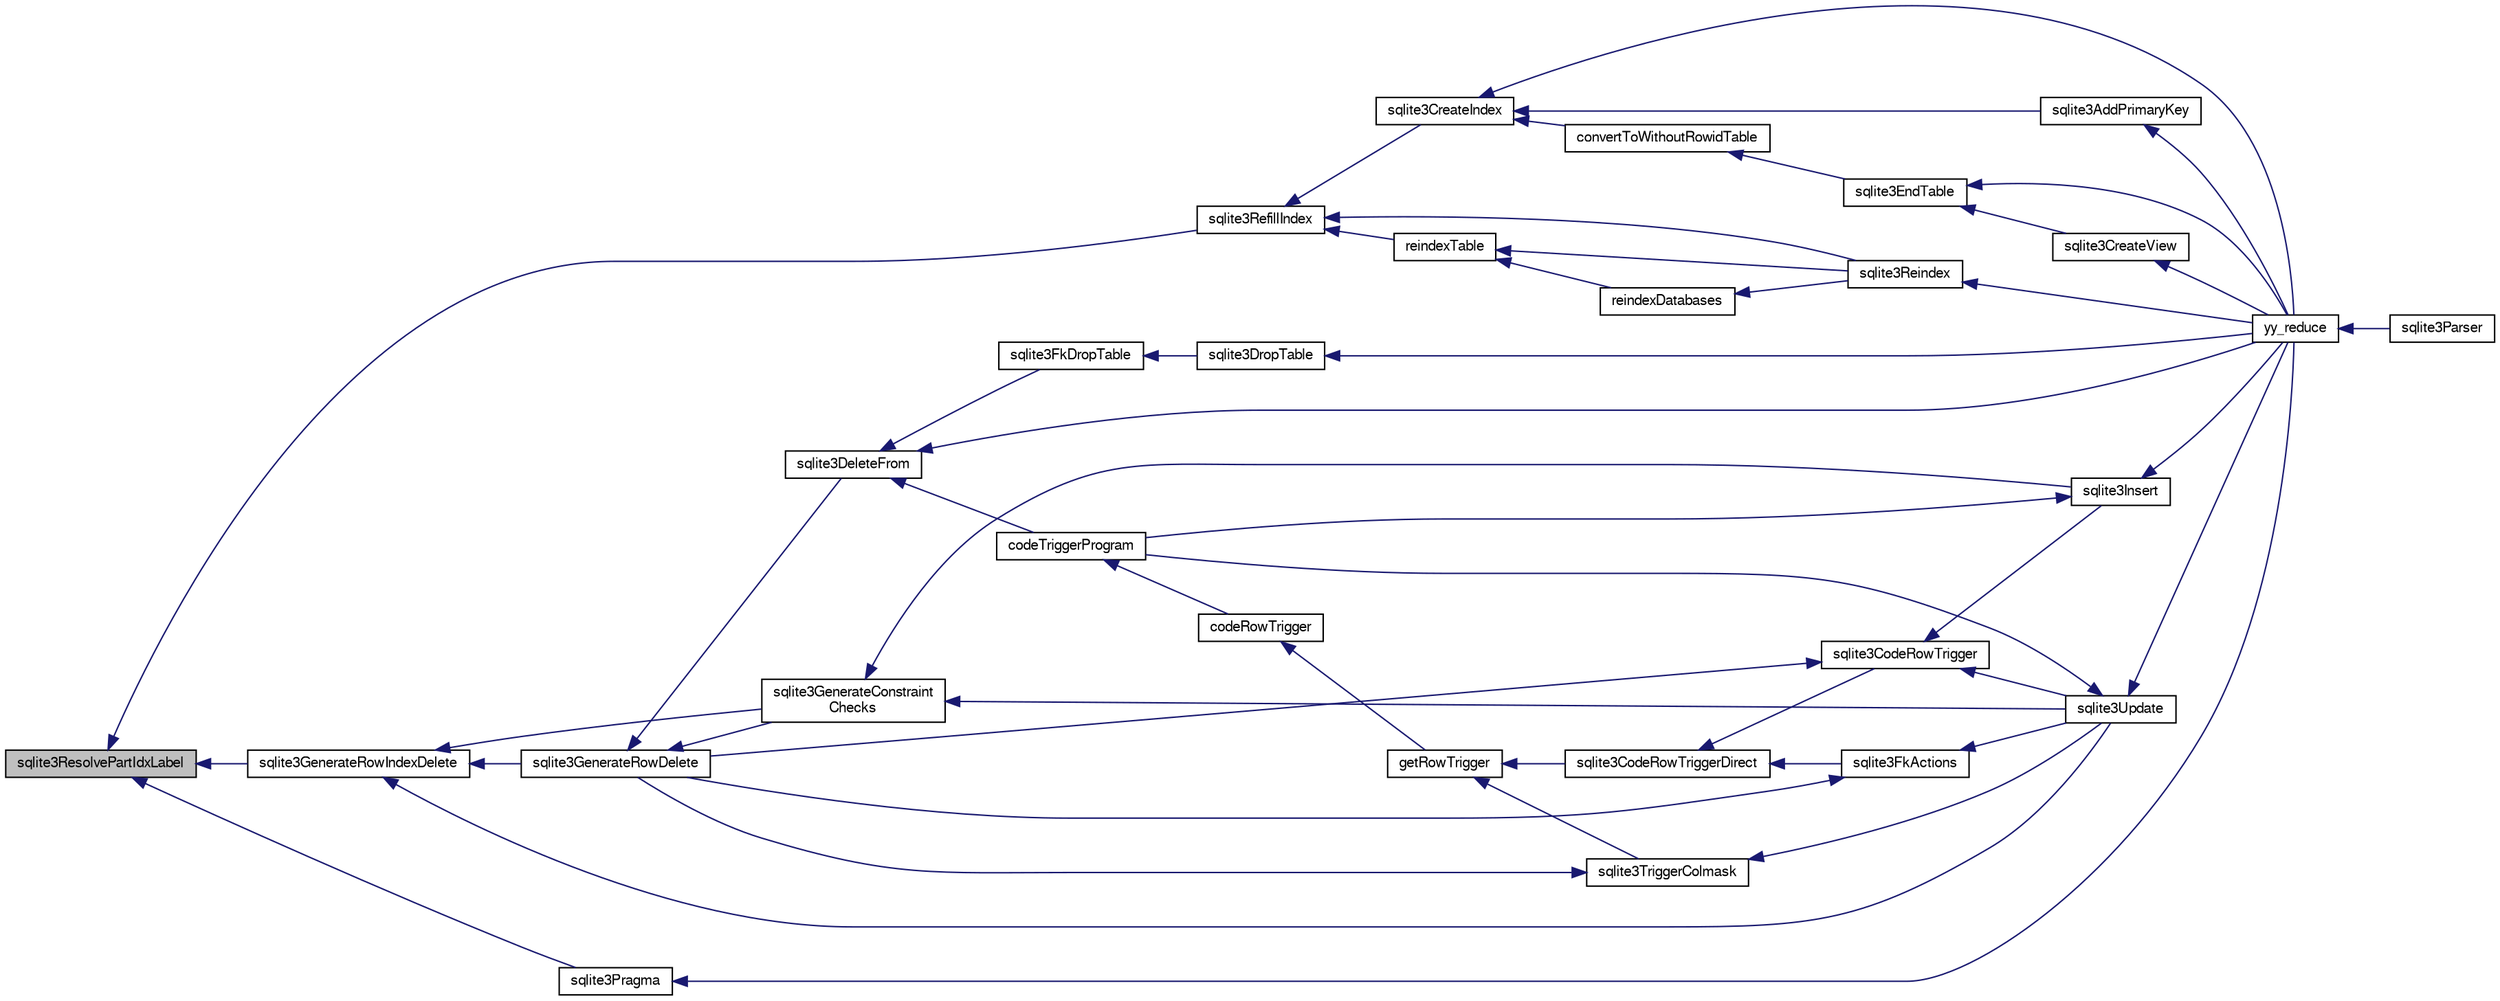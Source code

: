 digraph "sqlite3ResolvePartIdxLabel"
{
  edge [fontname="FreeSans",fontsize="10",labelfontname="FreeSans",labelfontsize="10"];
  node [fontname="FreeSans",fontsize="10",shape=record];
  rankdir="LR";
  Node679512 [label="sqlite3ResolvePartIdxLabel",height=0.2,width=0.4,color="black", fillcolor="grey75", style="filled", fontcolor="black"];
  Node679512 -> Node679513 [dir="back",color="midnightblue",fontsize="10",style="solid",fontname="FreeSans"];
  Node679513 [label="sqlite3RefillIndex",height=0.2,width=0.4,color="black", fillcolor="white", style="filled",URL="$sqlite3_8c.html#a17be5b679d9181b961ea9ba4a18d4f80"];
  Node679513 -> Node679514 [dir="back",color="midnightblue",fontsize="10",style="solid",fontname="FreeSans"];
  Node679514 [label="sqlite3CreateIndex",height=0.2,width=0.4,color="black", fillcolor="white", style="filled",URL="$sqlite3_8c.html#a8dbe5e590ab6c58a8c45f34f7c81e825"];
  Node679514 -> Node679515 [dir="back",color="midnightblue",fontsize="10",style="solid",fontname="FreeSans"];
  Node679515 [label="sqlite3AddPrimaryKey",height=0.2,width=0.4,color="black", fillcolor="white", style="filled",URL="$sqlite3_8c.html#af2b0672c3379d2a7d927d210ae0ade62"];
  Node679515 -> Node679516 [dir="back",color="midnightblue",fontsize="10",style="solid",fontname="FreeSans"];
  Node679516 [label="yy_reduce",height=0.2,width=0.4,color="black", fillcolor="white", style="filled",URL="$sqlite3_8c.html#a7c419a9b25711c666a9a2449ef377f14"];
  Node679516 -> Node679517 [dir="back",color="midnightblue",fontsize="10",style="solid",fontname="FreeSans"];
  Node679517 [label="sqlite3Parser",height=0.2,width=0.4,color="black", fillcolor="white", style="filled",URL="$sqlite3_8c.html#a0327d71a5fabe0b6a343d78a2602e72a"];
  Node679514 -> Node679518 [dir="back",color="midnightblue",fontsize="10",style="solid",fontname="FreeSans"];
  Node679518 [label="convertToWithoutRowidTable",height=0.2,width=0.4,color="black", fillcolor="white", style="filled",URL="$sqlite3_8c.html#a0d41effc4e4a0ba740429a08f6747313"];
  Node679518 -> Node679519 [dir="back",color="midnightblue",fontsize="10",style="solid",fontname="FreeSans"];
  Node679519 [label="sqlite3EndTable",height=0.2,width=0.4,color="black", fillcolor="white", style="filled",URL="$sqlite3_8c.html#a7b5f2c66c0f0b6f819d970ca389768b0"];
  Node679519 -> Node679520 [dir="back",color="midnightblue",fontsize="10",style="solid",fontname="FreeSans"];
  Node679520 [label="sqlite3CreateView",height=0.2,width=0.4,color="black", fillcolor="white", style="filled",URL="$sqlite3_8c.html#a9d85cb00ff71dee5cd9a019503a6982e"];
  Node679520 -> Node679516 [dir="back",color="midnightblue",fontsize="10",style="solid",fontname="FreeSans"];
  Node679519 -> Node679516 [dir="back",color="midnightblue",fontsize="10",style="solid",fontname="FreeSans"];
  Node679514 -> Node679516 [dir="back",color="midnightblue",fontsize="10",style="solid",fontname="FreeSans"];
  Node679513 -> Node679521 [dir="back",color="midnightblue",fontsize="10",style="solid",fontname="FreeSans"];
  Node679521 [label="reindexTable",height=0.2,width=0.4,color="black", fillcolor="white", style="filled",URL="$sqlite3_8c.html#aaa297e36c19aa0d39c60bf95a03b04b6"];
  Node679521 -> Node679522 [dir="back",color="midnightblue",fontsize="10",style="solid",fontname="FreeSans"];
  Node679522 [label="reindexDatabases",height=0.2,width=0.4,color="black", fillcolor="white", style="filled",URL="$sqlite3_8c.html#a46f694db346b6a742a9874efff040a85"];
  Node679522 -> Node679523 [dir="back",color="midnightblue",fontsize="10",style="solid",fontname="FreeSans"];
  Node679523 [label="sqlite3Reindex",height=0.2,width=0.4,color="black", fillcolor="white", style="filled",URL="$sqlite3_8c.html#abd189e31189391e1ef114b413ff4abbf"];
  Node679523 -> Node679516 [dir="back",color="midnightblue",fontsize="10",style="solid",fontname="FreeSans"];
  Node679521 -> Node679523 [dir="back",color="midnightblue",fontsize="10",style="solid",fontname="FreeSans"];
  Node679513 -> Node679523 [dir="back",color="midnightblue",fontsize="10",style="solid",fontname="FreeSans"];
  Node679512 -> Node679524 [dir="back",color="midnightblue",fontsize="10",style="solid",fontname="FreeSans"];
  Node679524 [label="sqlite3GenerateRowIndexDelete",height=0.2,width=0.4,color="black", fillcolor="white", style="filled",URL="$sqlite3_8c.html#a09c23ae08a7c469d62705f067d7a2135"];
  Node679524 -> Node679525 [dir="back",color="midnightblue",fontsize="10",style="solid",fontname="FreeSans"];
  Node679525 [label="sqlite3GenerateRowDelete",height=0.2,width=0.4,color="black", fillcolor="white", style="filled",URL="$sqlite3_8c.html#a2c76cbf3027fc18fdbb8cb4cd96b77d9"];
  Node679525 -> Node679526 [dir="back",color="midnightblue",fontsize="10",style="solid",fontname="FreeSans"];
  Node679526 [label="sqlite3DeleteFrom",height=0.2,width=0.4,color="black", fillcolor="white", style="filled",URL="$sqlite3_8c.html#ab9b4b45349188b49eabb23f94608a091"];
  Node679526 -> Node679527 [dir="back",color="midnightblue",fontsize="10",style="solid",fontname="FreeSans"];
  Node679527 [label="sqlite3FkDropTable",height=0.2,width=0.4,color="black", fillcolor="white", style="filled",URL="$sqlite3_8c.html#a1218c6fc74e89152ceaa4760e82f5ef9"];
  Node679527 -> Node679528 [dir="back",color="midnightblue",fontsize="10",style="solid",fontname="FreeSans"];
  Node679528 [label="sqlite3DropTable",height=0.2,width=0.4,color="black", fillcolor="white", style="filled",URL="$sqlite3_8c.html#a5534f77364b5568783c0e50db3c9defb"];
  Node679528 -> Node679516 [dir="back",color="midnightblue",fontsize="10",style="solid",fontname="FreeSans"];
  Node679526 -> Node679529 [dir="back",color="midnightblue",fontsize="10",style="solid",fontname="FreeSans"];
  Node679529 [label="codeTriggerProgram",height=0.2,width=0.4,color="black", fillcolor="white", style="filled",URL="$sqlite3_8c.html#a120801f59d9281d201d2ff4b2606836e"];
  Node679529 -> Node679530 [dir="back",color="midnightblue",fontsize="10",style="solid",fontname="FreeSans"];
  Node679530 [label="codeRowTrigger",height=0.2,width=0.4,color="black", fillcolor="white", style="filled",URL="$sqlite3_8c.html#a463cea5aaaf388b560b206570a0022fc"];
  Node679530 -> Node679531 [dir="back",color="midnightblue",fontsize="10",style="solid",fontname="FreeSans"];
  Node679531 [label="getRowTrigger",height=0.2,width=0.4,color="black", fillcolor="white", style="filled",URL="$sqlite3_8c.html#a69626ef20b540d1a2b19cf56f3f45689"];
  Node679531 -> Node679532 [dir="back",color="midnightblue",fontsize="10",style="solid",fontname="FreeSans"];
  Node679532 [label="sqlite3CodeRowTriggerDirect",height=0.2,width=0.4,color="black", fillcolor="white", style="filled",URL="$sqlite3_8c.html#ad92829f9001bcf89a0299dad5a48acd4"];
  Node679532 -> Node679533 [dir="back",color="midnightblue",fontsize="10",style="solid",fontname="FreeSans"];
  Node679533 [label="sqlite3FkActions",height=0.2,width=0.4,color="black", fillcolor="white", style="filled",URL="$sqlite3_8c.html#a39159bd1623724946c22355ba7f3ef90"];
  Node679533 -> Node679525 [dir="back",color="midnightblue",fontsize="10",style="solid",fontname="FreeSans"];
  Node679533 -> Node679534 [dir="back",color="midnightblue",fontsize="10",style="solid",fontname="FreeSans"];
  Node679534 [label="sqlite3Update",height=0.2,width=0.4,color="black", fillcolor="white", style="filled",URL="$sqlite3_8c.html#ac5aa67c46e8cc8174566fabe6809fafa"];
  Node679534 -> Node679529 [dir="back",color="midnightblue",fontsize="10",style="solid",fontname="FreeSans"];
  Node679534 -> Node679516 [dir="back",color="midnightblue",fontsize="10",style="solid",fontname="FreeSans"];
  Node679532 -> Node679535 [dir="back",color="midnightblue",fontsize="10",style="solid",fontname="FreeSans"];
  Node679535 [label="sqlite3CodeRowTrigger",height=0.2,width=0.4,color="black", fillcolor="white", style="filled",URL="$sqlite3_8c.html#a37f21393c74de4d01b16761ee9abacd9"];
  Node679535 -> Node679525 [dir="back",color="midnightblue",fontsize="10",style="solid",fontname="FreeSans"];
  Node679535 -> Node679536 [dir="back",color="midnightblue",fontsize="10",style="solid",fontname="FreeSans"];
  Node679536 [label="sqlite3Insert",height=0.2,width=0.4,color="black", fillcolor="white", style="filled",URL="$sqlite3_8c.html#a5b17c9c2000bae6bdff8e6be48d7dc2b"];
  Node679536 -> Node679529 [dir="back",color="midnightblue",fontsize="10",style="solid",fontname="FreeSans"];
  Node679536 -> Node679516 [dir="back",color="midnightblue",fontsize="10",style="solid",fontname="FreeSans"];
  Node679535 -> Node679534 [dir="back",color="midnightblue",fontsize="10",style="solid",fontname="FreeSans"];
  Node679531 -> Node679537 [dir="back",color="midnightblue",fontsize="10",style="solid",fontname="FreeSans"];
  Node679537 [label="sqlite3TriggerColmask",height=0.2,width=0.4,color="black", fillcolor="white", style="filled",URL="$sqlite3_8c.html#acace8e99e37ae5e84ea03c65e820c540"];
  Node679537 -> Node679525 [dir="back",color="midnightblue",fontsize="10",style="solid",fontname="FreeSans"];
  Node679537 -> Node679534 [dir="back",color="midnightblue",fontsize="10",style="solid",fontname="FreeSans"];
  Node679526 -> Node679516 [dir="back",color="midnightblue",fontsize="10",style="solid",fontname="FreeSans"];
  Node679525 -> Node679538 [dir="back",color="midnightblue",fontsize="10",style="solid",fontname="FreeSans"];
  Node679538 [label="sqlite3GenerateConstraint\lChecks",height=0.2,width=0.4,color="black", fillcolor="white", style="filled",URL="$sqlite3_8c.html#aef639c1e6a0c0a67ca6e7690ad931bd2"];
  Node679538 -> Node679536 [dir="back",color="midnightblue",fontsize="10",style="solid",fontname="FreeSans"];
  Node679538 -> Node679534 [dir="back",color="midnightblue",fontsize="10",style="solid",fontname="FreeSans"];
  Node679524 -> Node679538 [dir="back",color="midnightblue",fontsize="10",style="solid",fontname="FreeSans"];
  Node679524 -> Node679534 [dir="back",color="midnightblue",fontsize="10",style="solid",fontname="FreeSans"];
  Node679512 -> Node679539 [dir="back",color="midnightblue",fontsize="10",style="solid",fontname="FreeSans"];
  Node679539 [label="sqlite3Pragma",height=0.2,width=0.4,color="black", fillcolor="white", style="filled",URL="$sqlite3_8c.html#a111391370f58f8e6a6eca51fd34d62ed"];
  Node679539 -> Node679516 [dir="back",color="midnightblue",fontsize="10",style="solid",fontname="FreeSans"];
}
